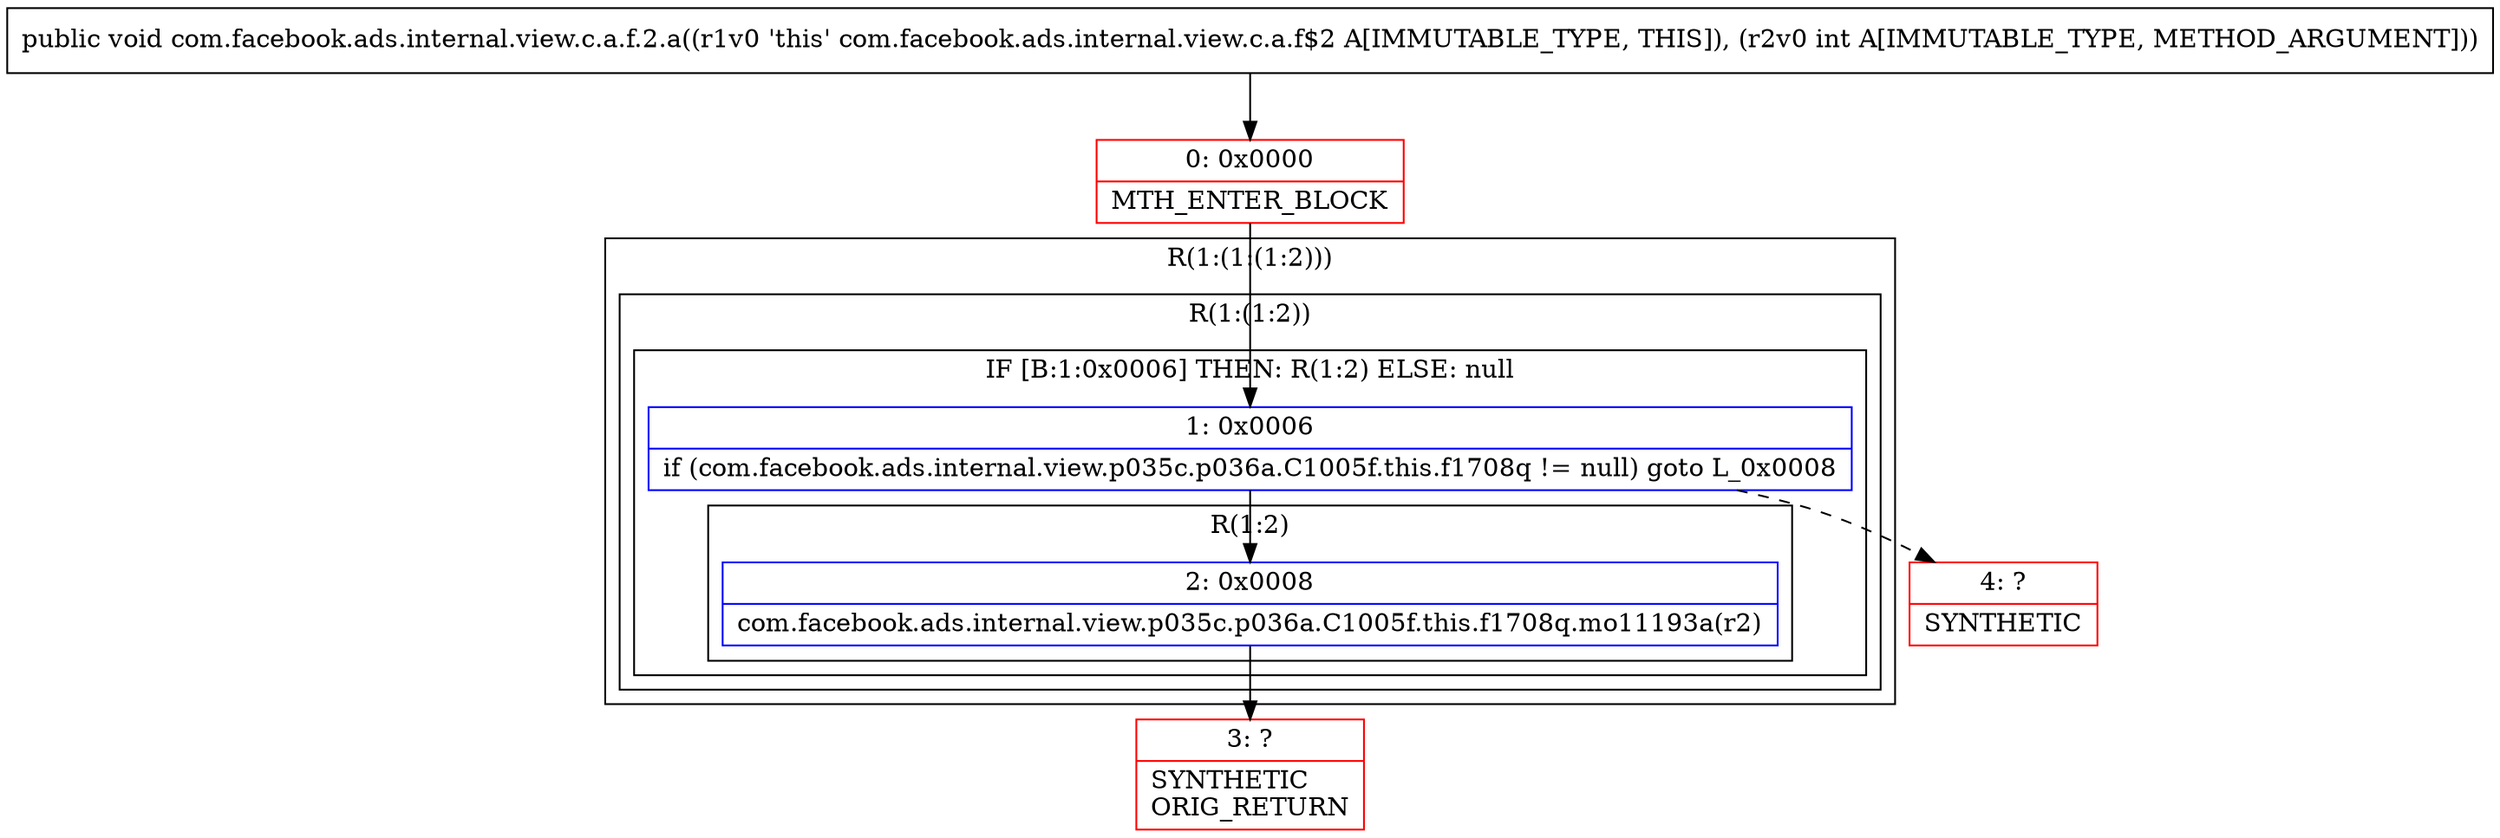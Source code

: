 digraph "CFG forcom.facebook.ads.internal.view.c.a.f.2.a(I)V" {
subgraph cluster_Region_480284879 {
label = "R(1:(1:(1:2)))";
node [shape=record,color=blue];
subgraph cluster_Region_879367334 {
label = "R(1:(1:2))";
node [shape=record,color=blue];
subgraph cluster_IfRegion_225751982 {
label = "IF [B:1:0x0006] THEN: R(1:2) ELSE: null";
node [shape=record,color=blue];
Node_1 [shape=record,label="{1\:\ 0x0006|if (com.facebook.ads.internal.view.p035c.p036a.C1005f.this.f1708q != null) goto L_0x0008\l}"];
subgraph cluster_Region_1254936171 {
label = "R(1:2)";
node [shape=record,color=blue];
Node_2 [shape=record,label="{2\:\ 0x0008|com.facebook.ads.internal.view.p035c.p036a.C1005f.this.f1708q.mo11193a(r2)\l}"];
}
}
}
}
Node_0 [shape=record,color=red,label="{0\:\ 0x0000|MTH_ENTER_BLOCK\l}"];
Node_3 [shape=record,color=red,label="{3\:\ ?|SYNTHETIC\lORIG_RETURN\l}"];
Node_4 [shape=record,color=red,label="{4\:\ ?|SYNTHETIC\l}"];
MethodNode[shape=record,label="{public void com.facebook.ads.internal.view.c.a.f.2.a((r1v0 'this' com.facebook.ads.internal.view.c.a.f$2 A[IMMUTABLE_TYPE, THIS]), (r2v0 int A[IMMUTABLE_TYPE, METHOD_ARGUMENT])) }"];
MethodNode -> Node_0;
Node_1 -> Node_2;
Node_1 -> Node_4[style=dashed];
Node_2 -> Node_3;
Node_0 -> Node_1;
}

